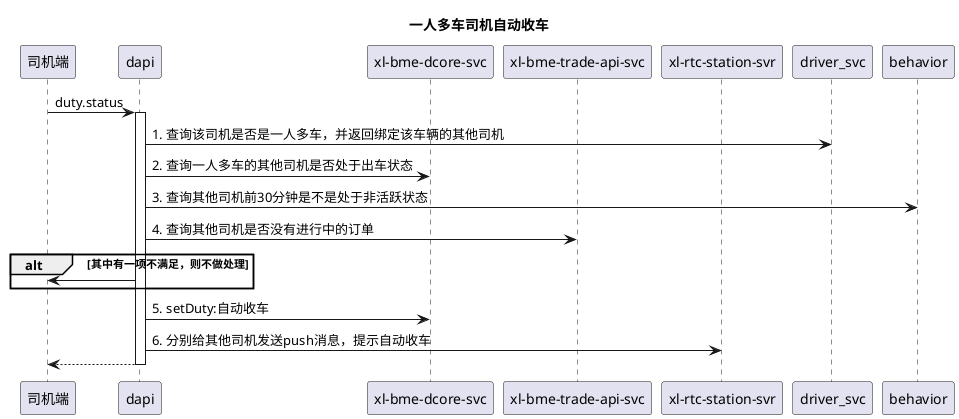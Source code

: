 @startuml
title 一人多车司机自动收车

participant Actor as "司机端"
participant dapi
'participant dcore as "xl-bme-dcore-svcc"
participant dcore as "xl-bme-dcore-svc"
participant trade as "xl-bme-trade-api-svc"
participant rtc as "xl-rtc-station-svr"

Actor -> dapi : duty.status
activate dapi

dapi -> driver_svc: 1. 查询该司机是否是一人多车，并返回绑定该车辆的其他司机

dapi-> dcore: 2. 查询一人多车的其他司机是否处于出车状态

dapi-> behavior: 3. 查询其他司机前30分钟是不是处于非活跃状态

dapi-> trade: 4. 查询其他司机是否没有进行中的订单

alt 其中有一项不满足，则不做处理
dapi -> Actor
end

dapi-> dcore: 5. setDuty:自动收车

dapi-> rtc: 6. 分别给其他司机发送push消息，提示自动收车

return
@enduml